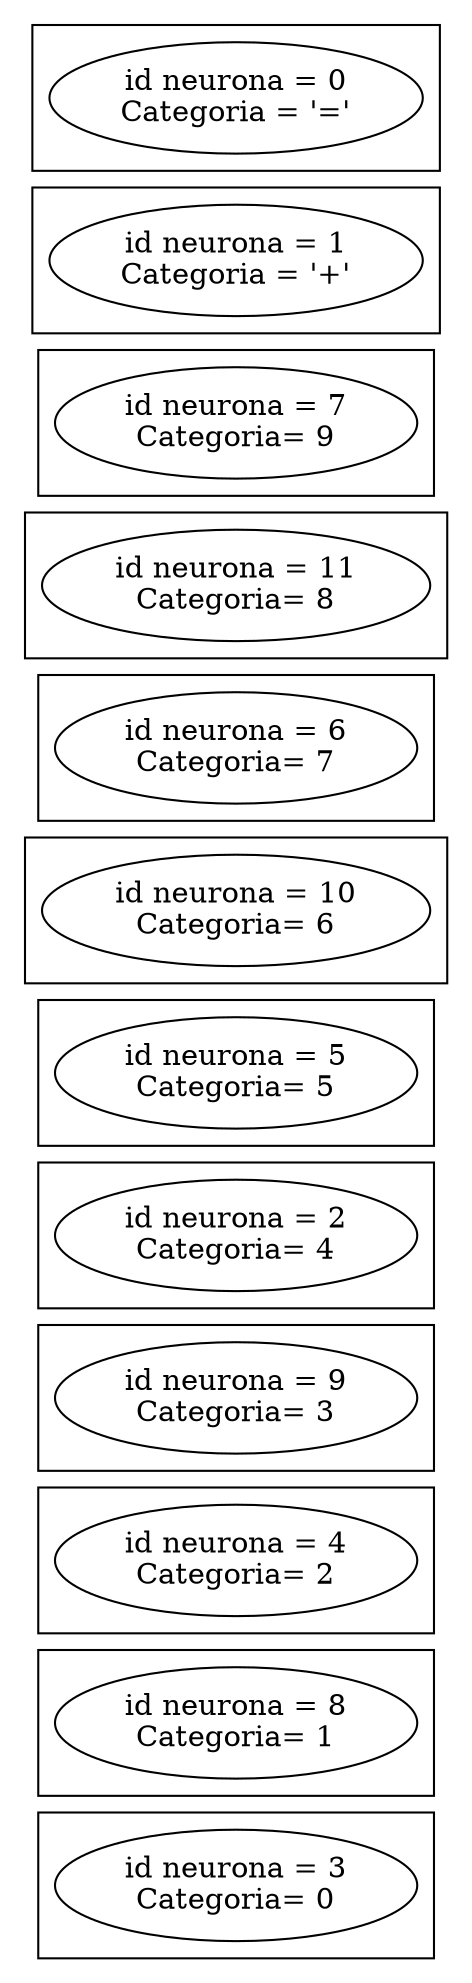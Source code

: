 graph net_neuron{
rankdir=LR;
subgraph cluster_0{ "item3" [label=  "id neurona = 3\nCategoria= 0"];
}
subgraph cluster_1{ "item8" [label=  "id neurona = 8\nCategoria= 1"];
}
subgraph cluster_2{ "item4" [label=  "id neurona = 4\nCategoria= 2"];
}
subgraph cluster_3{ "item9" [label=  "id neurona = 9\nCategoria= 3"];
}
subgraph cluster_4{ "item2" [label=  "id neurona = 2\nCategoria= 4"];
}
subgraph cluster_5{ "item5" [label=  "id neurona = 5\nCategoria= 5"];
}
subgraph cluster_6{ "item10" [label=  "id neurona = 10\nCategoria= 6"];
}
subgraph cluster_7{ "item6" [label=  "id neurona = 6\nCategoria= 7"];
}
subgraph cluster_8{ "item11" [label=  "id neurona = 11\nCategoria= 8"];
}
subgraph cluster_9{ "item7" [label=  "id neurona = 7\nCategoria= 9"];
}
subgraph cluster_10{ }
subgraph cluster_11{ "item1" [label=  "id neurona = 1\nCategoria = '+'"];
}
subgraph cluster_12{ "item0" [label=  "id neurona = 0\nCategoria = '='"];
}

}